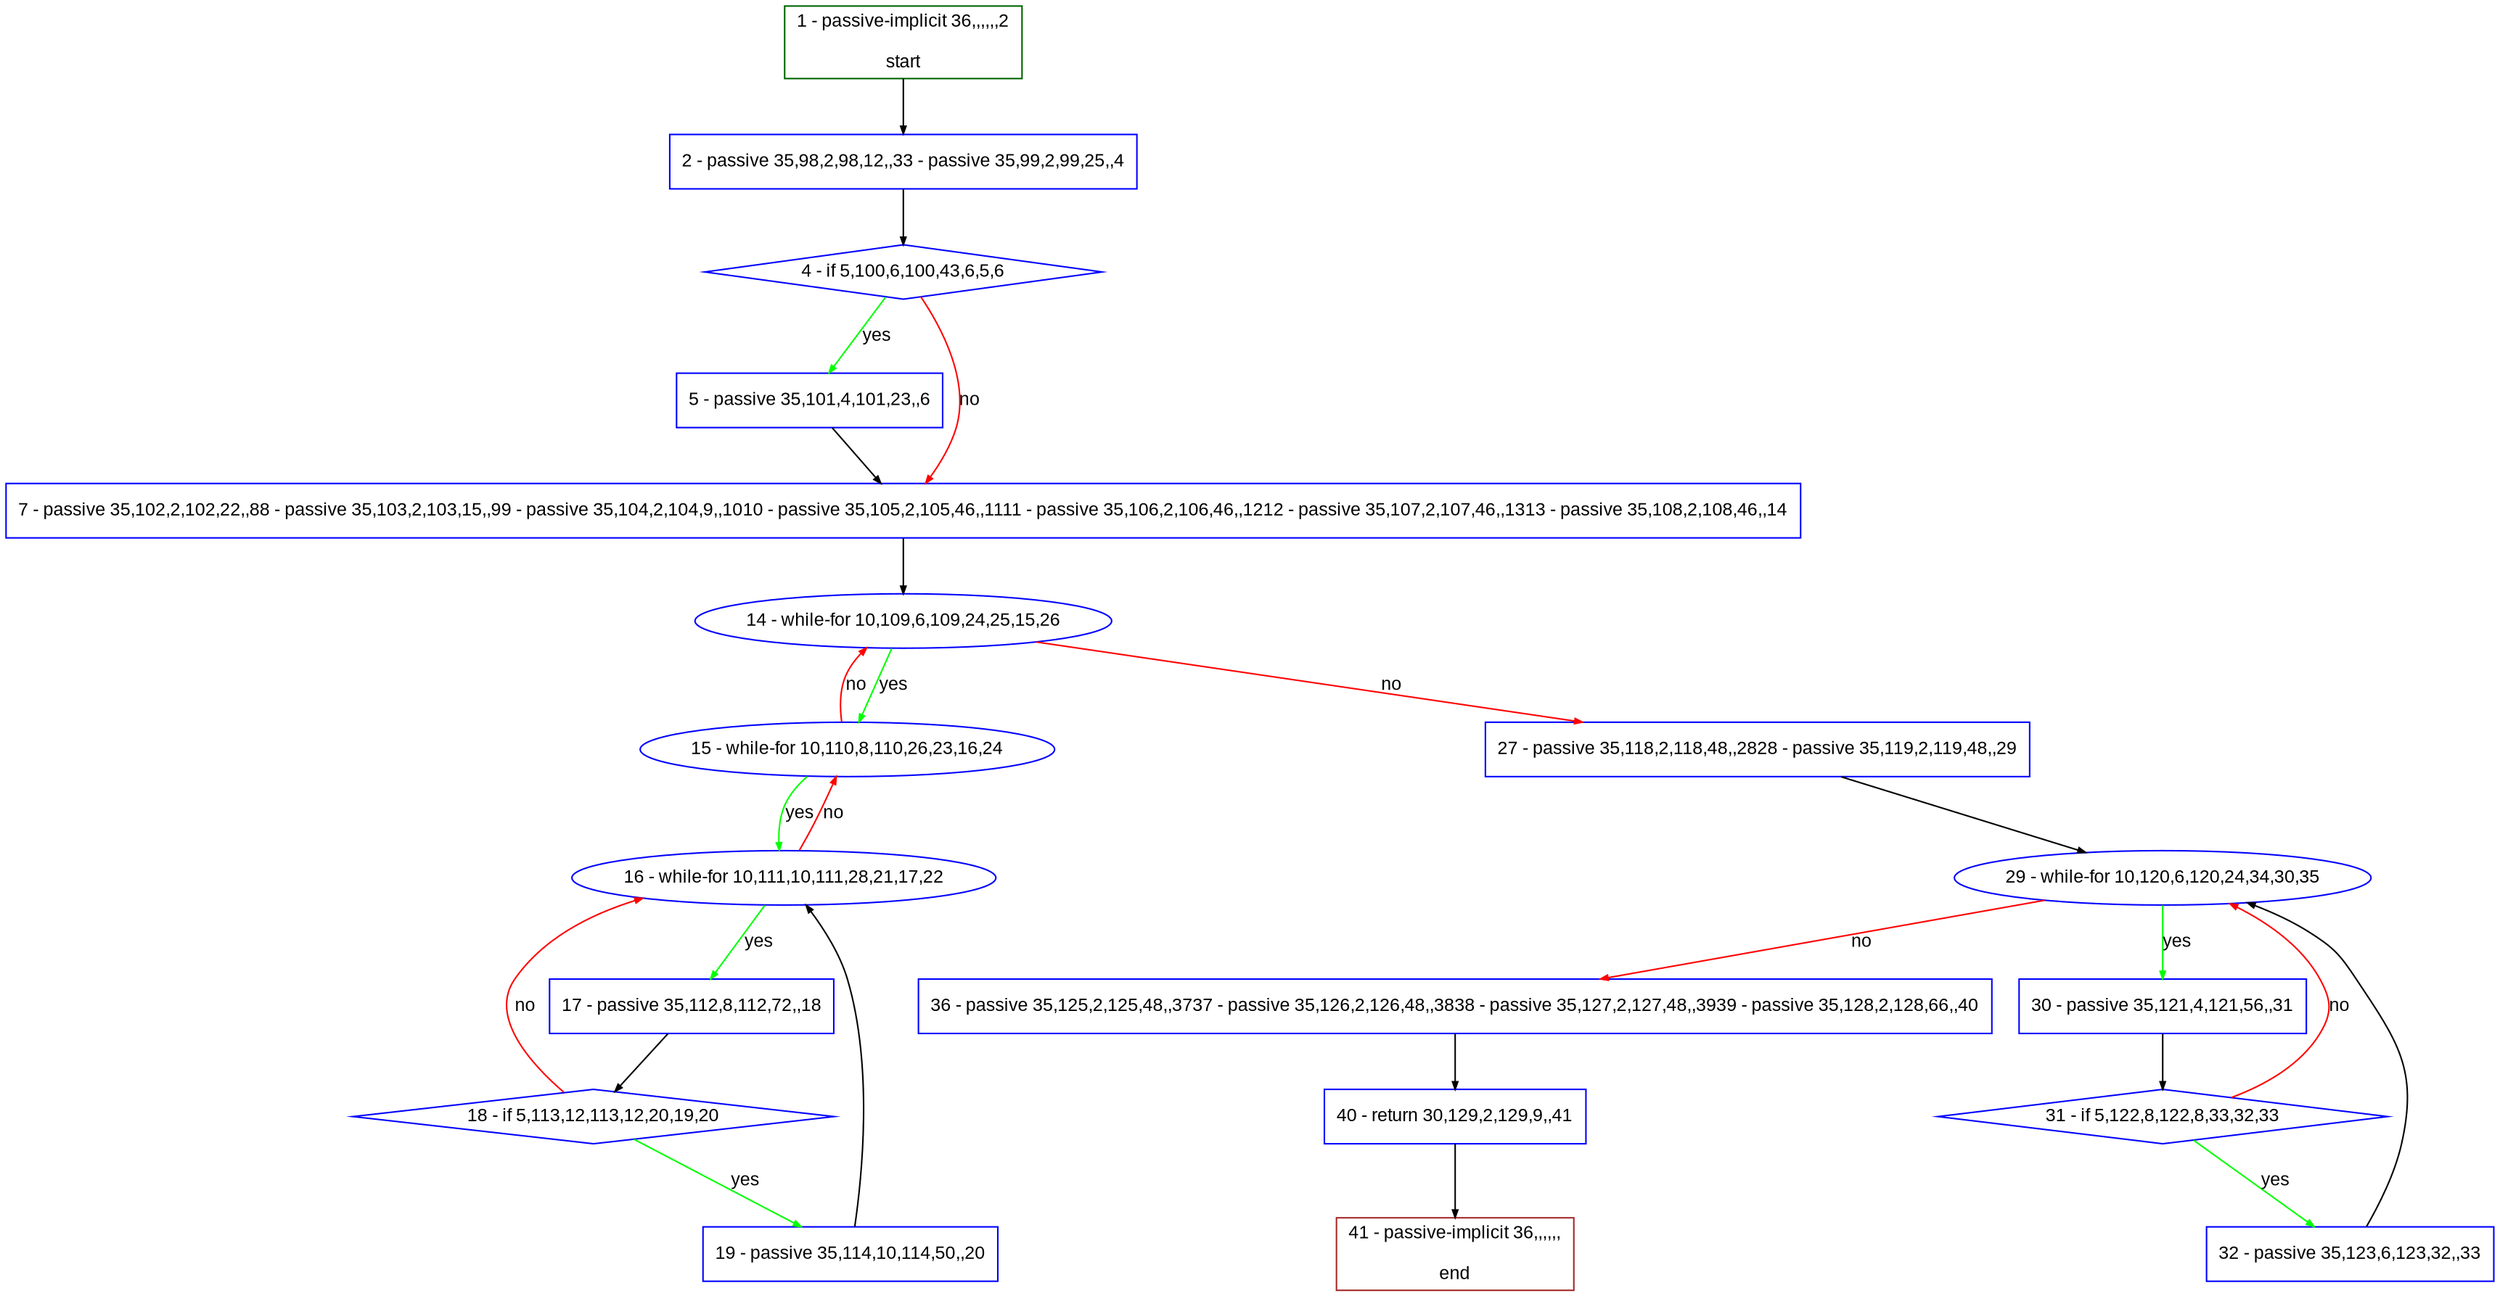 digraph "" {
  graph [pack="true", label="", fontsize="12", packmode="clust", fontname="Arial", fillcolor="#FFFFCC", bgcolor="white", style="rounded,filled", compound="true"];
  node [node_initialized="no", label="", color="grey", fontsize="12", fillcolor="white", fontname="Arial", style="filled", shape="rectangle", compound="true", fixedsize="false"];
  edge [fontcolor="black", arrowhead="normal", arrowtail="none", arrowsize="0.5", ltail="", label="", color="black", fontsize="12", lhead="", fontname="Arial", dir="forward", compound="true"];
  __N1 [label="2 - passive 35,98,2,98,12,,33 - passive 35,99,2,99,25,,4", color="#0000ff", fillcolor="#ffffff", style="filled", shape="box"];
  __N2 [label="1 - passive-implicit 36,,,,,,2\n\nstart", color="#006400", fillcolor="#ffffff", style="filled", shape="box"];
  __N3 [label="4 - if 5,100,6,100,43,6,5,6", color="#0000ff", fillcolor="#ffffff", style="filled", shape="diamond"];
  __N4 [label="5 - passive 35,101,4,101,23,,6", color="#0000ff", fillcolor="#ffffff", style="filled", shape="box"];
  __N5 [label="7 - passive 35,102,2,102,22,,88 - passive 35,103,2,103,15,,99 - passive 35,104,2,104,9,,1010 - passive 35,105,2,105,46,,1111 - passive 35,106,2,106,46,,1212 - passive 35,107,2,107,46,,1313 - passive 35,108,2,108,46,,14", color="#0000ff", fillcolor="#ffffff", style="filled", shape="box"];
  __N6 [label="14 - while-for 10,109,6,109,24,25,15,26", color="#0000ff", fillcolor="#ffffff", style="filled", shape="oval"];
  __N7 [label="15 - while-for 10,110,8,110,26,23,16,24", color="#0000ff", fillcolor="#ffffff", style="filled", shape="oval"];
  __N8 [label="27 - passive 35,118,2,118,48,,2828 - passive 35,119,2,119,48,,29", color="#0000ff", fillcolor="#ffffff", style="filled", shape="box"];
  __N9 [label="16 - while-for 10,111,10,111,28,21,17,22", color="#0000ff", fillcolor="#ffffff", style="filled", shape="oval"];
  __N10 [label="17 - passive 35,112,8,112,72,,18", color="#0000ff", fillcolor="#ffffff", style="filled", shape="box"];
  __N11 [label="18 - if 5,113,12,113,12,20,19,20", color="#0000ff", fillcolor="#ffffff", style="filled", shape="diamond"];
  __N12 [label="19 - passive 35,114,10,114,50,,20", color="#0000ff", fillcolor="#ffffff", style="filled", shape="box"];
  __N13 [label="29 - while-for 10,120,6,120,24,34,30,35", color="#0000ff", fillcolor="#ffffff", style="filled", shape="oval"];
  __N14 [label="30 - passive 35,121,4,121,56,,31", color="#0000ff", fillcolor="#ffffff", style="filled", shape="box"];
  __N15 [label="36 - passive 35,125,2,125,48,,3737 - passive 35,126,2,126,48,,3838 - passive 35,127,2,127,48,,3939 - passive 35,128,2,128,66,,40", color="#0000ff", fillcolor="#ffffff", style="filled", shape="box"];
  __N16 [label="31 - if 5,122,8,122,8,33,32,33", color="#0000ff", fillcolor="#ffffff", style="filled", shape="diamond"];
  __N17 [label="32 - passive 35,123,6,123,32,,33", color="#0000ff", fillcolor="#ffffff", style="filled", shape="box"];
  __N18 [label="40 - return 30,129,2,129,9,,41", color="#0000ff", fillcolor="#ffffff", style="filled", shape="box"];
  __N19 [label="41 - passive-implicit 36,,,,,,\n\nend", color="#a52a2a", fillcolor="#ffffff", style="filled", shape="box"];
  __N2 -> __N1 [arrowhead="normal", arrowtail="none", color="#000000", label="", dir="forward"];
  __N1 -> __N3 [arrowhead="normal", arrowtail="none", color="#000000", label="", dir="forward"];
  __N3 -> __N4 [arrowhead="normal", arrowtail="none", color="#00ff00", label="yes", dir="forward"];
  __N3 -> __N5 [arrowhead="normal", arrowtail="none", color="#ff0000", label="no", dir="forward"];
  __N4 -> __N5 [arrowhead="normal", arrowtail="none", color="#000000", label="", dir="forward"];
  __N5 -> __N6 [arrowhead="normal", arrowtail="none", color="#000000", label="", dir="forward"];
  __N6 -> __N7 [arrowhead="normal", arrowtail="none", color="#00ff00", label="yes", dir="forward"];
  __N7 -> __N6 [arrowhead="normal", arrowtail="none", color="#ff0000", label="no", dir="forward"];
  __N6 -> __N8 [arrowhead="normal", arrowtail="none", color="#ff0000", label="no", dir="forward"];
  __N7 -> __N9 [arrowhead="normal", arrowtail="none", color="#00ff00", label="yes", dir="forward"];
  __N9 -> __N7 [arrowhead="normal", arrowtail="none", color="#ff0000", label="no", dir="forward"];
  __N9 -> __N10 [arrowhead="normal", arrowtail="none", color="#00ff00", label="yes", dir="forward"];
  __N10 -> __N11 [arrowhead="normal", arrowtail="none", color="#000000", label="", dir="forward"];
  __N11 -> __N9 [arrowhead="normal", arrowtail="none", color="#ff0000", label="no", dir="forward"];
  __N11 -> __N12 [arrowhead="normal", arrowtail="none", color="#00ff00", label="yes", dir="forward"];
  __N12 -> __N9 [arrowhead="normal", arrowtail="none", color="#000000", label="", dir="forward"];
  __N8 -> __N13 [arrowhead="normal", arrowtail="none", color="#000000", label="", dir="forward"];
  __N13 -> __N14 [arrowhead="normal", arrowtail="none", color="#00ff00", label="yes", dir="forward"];
  __N13 -> __N15 [arrowhead="normal", arrowtail="none", color="#ff0000", label="no", dir="forward"];
  __N14 -> __N16 [arrowhead="normal", arrowtail="none", color="#000000", label="", dir="forward"];
  __N16 -> __N13 [arrowhead="normal", arrowtail="none", color="#ff0000", label="no", dir="forward"];
  __N16 -> __N17 [arrowhead="normal", arrowtail="none", color="#00ff00", label="yes", dir="forward"];
  __N17 -> __N13 [arrowhead="normal", arrowtail="none", color="#000000", label="", dir="forward"];
  __N15 -> __N18 [arrowhead="normal", arrowtail="none", color="#000000", label="", dir="forward"];
  __N18 -> __N19 [arrowhead="normal", arrowtail="none", color="#000000", label="", dir="forward"];
}

